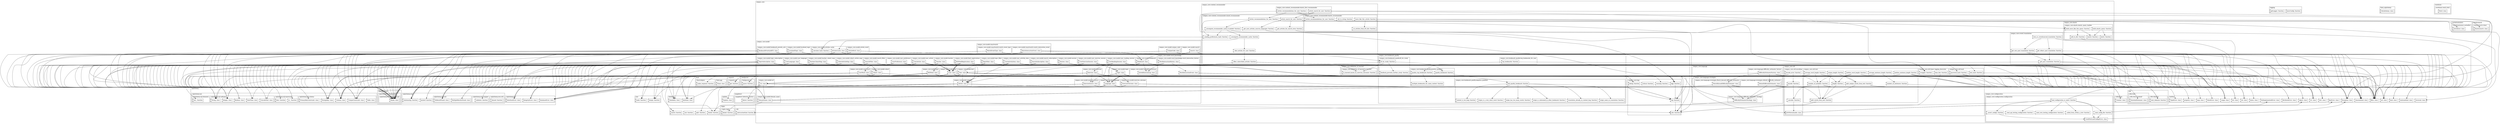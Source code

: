 digraph G {
subgraph "cluster_-1240851906876614481" { subgraph "cluster_537942245476849488" { subgraph "cluster_977420048373254297" { 1701671417889204227 [label="time_this: function", shape="component"]
 label="zeeguu_core.util.timer_logging_decorator"
 labeljust="l" }
 label="zeeguu_core.util"
 labeljust="l" }
 label="zeeguu_core"
 labeljust="l" }

subgraph "cluster_-1240851906876614481" { subgraph "cluster_-211592522148862164" { subgraph "cluster_836411469104226422" { -894040366398903279 [label="_assert_configs: function", shape="component"]
 label="zeeguu_core.configuration.configuration"
 labeljust="l" }
 label="zeeguu_core.configuration"
 labeljust="l" }
 label="zeeguu_core"
 labeljust="l" }

subgraph "cluster_-1240851906876614481" { subgraph "cluster_682756915019983592" { subgraph "cluster_1231890269103608779" { -2146681093902705647 [label="UserWord: class", shape="component"]
 label="zeeguu_core.model.user_word"
 labeljust="l" }
 label="zeeguu_core.model"
 labeljust="l" }
 label="zeeguu_core"
 labeljust="l" }

subgraph "cluster_1197683162262938366" { 1457864876087210007 [label="match: function", shape="component"]
 label="re"
 labeljust="l" }

subgraph "cluster_-1240851906876614481" { subgraph "cluster_312909064423460072" { subgraph "cluster_1940166453811732557" { -425876066097360869 [label="exists: function", shape="component"]
 label="zeeguu_core.elastic.elastic_query_builder"
 labeljust="l" }
 label="zeeguu_core.elastic"
 labeljust="l" }
 label="zeeguu_core"
 labeljust="l" }

subgraph "cluster_-1240851906876614481" { subgraph "cluster_1734846387126668638" { subgraph "cluster_-8532852935169980" { -1698790615559832543 [label="article_recommendations_for_user: function", shape="component"]
 label="zeeguu_core.content_recommender.mixed_recommender"
 labeljust="l" }
 label="zeeguu_core.content_recommender"
 labeljust="l" }
 label="zeeguu_core"
 labeljust="l" }

subgraph "cluster_1197683162262938366" { -2095089085386986451 [label="findall: function", shape="component"]
 label="re"
 labeljust="l" }

subgraph "cluster_-1240851906876614481" { subgraph "cluster_682756915019983592" { subgraph "cluster_1574818109612992442" { -1828363308378691537 [label="TopicFilter: class", shape="component"]
 label="zeeguu_core.model.topic_filter"
 labeljust="l" }
 label="zeeguu_core.model"
 labeljust="l" }
 label="zeeguu_core"
 labeljust="l" }

subgraph "cluster_-1240851906876614481" { subgraph "cluster_682756915019983592" { subgraph "cluster_2110217354120131863" { subgraph "cluster_2141955903222764231" { 399616793870192688 [label="WordInteractionHistory: class", shape="component"]
 label="zeeguu_core.model.word_knowledge.word_interaction_history"
 labeljust="l" }
 label="zeeguu_core.model.word_knowledge"
 labeljust="l" }
 label="zeeguu_core.model"
 labeljust="l" }
 label="zeeguu_core"
 labeljust="l" }

subgraph "cluster_-1240851906876614481" { subgraph "cluster_617164831511925693" { subgraph "cluster_-595660595585458889" { -1818608045357778888 [label="quality_bookmark: function", shape="component"]
 label="zeeguu_core.bookmark_quality.positive_qualities"
 labeljust="l" }
 label="zeeguu_core.bookmark_quality"
 labeljust="l" }
 label="zeeguu_core"
 labeljust="l" }

subgraph "cluster_-1240851906876614481" { subgraph "cluster_682756915019983592" { subgraph "cluster_1459347218746130293" { -489195511507742660 [label="Exercise: class", shape="component"]
 label="zeeguu_core.model.exercise"
 labeljust="l" }
 label="zeeguu_core.model"
 labeljust="l" }
 label="zeeguu_core"
 labeljust="l" }

subgraph "cluster_-1240851906876614481" { subgraph "cluster_682756915019983592" { subgraph "cluster_2010045227184262781" { 2034444411335699517 [label="TopicSubscription: class", shape="component"]
 label="zeeguu_core.model.topic_subscription"
 labeljust="l" }
 label="zeeguu_core.model"
 labeljust="l" }
 label="zeeguu_core"
 labeljust="l" }

subgraph "cluster_-1240851906876614481" { subgraph "cluster_81439536298246149" { 273193415653321808 [label="log: function", shape="component"]
 label="zeeguu_core.logs"
 labeljust="l" }
 label="zeeguu_core"
 labeljust="l" }

subgraph "cluster_1753983210828134711" { -1519312644109089709 [label="reversed: class", shape="component"]
 label="builtins"
 labeljust="l" }

subgraph "cluster_-1240851906876614481" { subgraph "cluster_682756915019983592" { subgraph "cluster_1271851923960098249" { -260633193057723308 [label="UserReadingSession: class", shape="component"]
 label="zeeguu_core.model.user_reading_session"
 labeljust="l" }
 label="zeeguu_core.model"
 labeljust="l" }
 label="zeeguu_core"
 labeljust="l" }

subgraph "cluster_-1240851906876614481" { subgraph "cluster_537942245476849488" { subgraph "cluster_-538207713979620096" { -437605838100655019 [label="encode: function", shape="component"]
 label="zeeguu_core.util.encoding"
 labeljust="l" }
 label="zeeguu_core.util"
 labeljust="l" }
 label="zeeguu_core"
 labeljust="l" }

subgraph "cluster_-1240851906876614481" { subgraph "cluster_658983332623975548" { -2299665936476067747 [label="_get_past_translation: function", shape="component"]
 label="zeeguu_core.crowd_translations"
 labeljust="l" }
 label="zeeguu_core"
 labeljust="l" }

subgraph "cluster_-1240851906876614481" { subgraph "cluster_617164831511925693" { subgraph "cluster_-1724891485332600007" { -451981534481035170 [label="feedback_prevents_further_study: function", shape="component"]
 label="zeeguu_core.bookmark_quality.fit_for_study"
 labeljust="l" }
 label="zeeguu_core.bookmark_quality"
 labeljust="l" }
 label="zeeguu_core"
 labeljust="l" }

subgraph "cluster_-1240851906876614481" { subgraph "cluster_682756915019983592" { subgraph "cluster_-1350678840019191115" { -1235462223147613089 [label="UserLanguage: class", shape="component"]
 label="zeeguu_core.model.user_language"
 labeljust="l" }
 label="zeeguu_core.model"
 labeljust="l" }
 label="zeeguu_core"
 labeljust="l" }

subgraph "cluster_-629064292836865675" { subgraph "cluster_-622998557481487945" { 2252380601587707997 [label="InterfaceError: class", shape="component"]
 label="sqlalchemy.exc"
 labeljust="l" }
 label="sqlalchemy"
 labeljust="l" }

subgraph "cluster_-629064292836865675" { subgraph "cluster_-1032875006106451303" { subgraph "cluster_1821285572380528603" { -1956833572082739098 [label="not_: function", shape="component"]
 label="sqlalchemy.sql.elements"
 labeljust="l" }
 label="sqlalchemy.sql"
 labeljust="l" }
 label="sqlalchemy"
 labeljust="l" }

subgraph "cluster_-1240851906876614481" { subgraph "cluster_617164831511925693" { subgraph "cluster_406937089887976214" { -1913647039867810712 [label="context_is_too_long: function", shape="component"]
 label="zeeguu_core.bookmark_quality.negative_qualities"
 labeljust="l" }
 label="zeeguu_core.bookmark_quality"
 labeljust="l" }
 label="zeeguu_core"
 labeljust="l" }

subgraph "cluster_-1533982508702473243" { -1559507257879451541 [label="basicConfig: function", shape="component"]
 label="logging"
 labeljust="l" }

subgraph "cluster_-1240851906876614481" { subgraph "cluster_617164831511925693" { subgraph "cluster_-1724891485332600007" { -51989444450108301 [label="fit_for_study: function", shape="component"]
 label="zeeguu_core.bookmark_quality.fit_for_study"
 labeljust="l" }
 label="zeeguu_core.bookmark_quality"
 labeljust="l" }
 label="zeeguu_core"
 labeljust="l" }

subgraph "cluster_-1240851906876614481" { subgraph "cluster_1427137345098514064" { subgraph "cluster_-711343289135375666" { subgraph "cluster_-218400660873113185" { 45239589122044043 [label="DefaultDifficultyEstimator: class", shape="component"]
 label="zeeguu_core.language.strategies.default_difficulty_estimator"
 labeljust="l" }
 label="zeeguu_core.language.strategies"
 labeljust="l" }
 label="zeeguu_core.language"
 labeljust="l" }
 label="zeeguu_core"
 labeljust="l" }

subgraph "cluster_1753983210828134711" { -130260930344992628 [label="property: class", shape="component"]
 label="builtins"
 labeljust="l" }

subgraph "cluster_-1240851906876614481" { subgraph "cluster_312909064423460072" { subgraph "cluster_1940166453811732557" { -1959561510088328047 [label="add_to_dict: function", shape="component"]
 label="zeeguu_core.elastic.elastic_query_builder"
 labeljust="l" }
 label="zeeguu_core.elastic"
 labeljust="l" }
 label="zeeguu_core"
 labeljust="l" }

subgraph "cluster_1753983210828134711" { 1322783442699495570 [label="dict: class", shape="component"]
 label="builtins"
 labeljust="l" }

subgraph "cluster_-1240851906876614481" { subgraph "cluster_682756915019983592" { subgraph "cluster_-829020278868775364" { 2123942780979284118 [label="ExerciseOutcome: class", shape="component"]
 label="zeeguu_core.model.exercise_outcome"
 labeljust="l" }
 label="zeeguu_core.model"
 labeljust="l" }
 label="zeeguu_core"
 labeljust="l" }

subgraph "cluster_-629064292836865675" { subgraph "cluster_-1032875006106451303" { subgraph "cluster_1604492261178549054" { -2214146801009147752 [label="or_: function", shape="component"]
 label="sqlalchemy.sql.expression"
 labeljust="l" }
 label="sqlalchemy.sql"
 labeljust="l" }
 label="sqlalchemy"
 labeljust="l" }

subgraph "cluster_-1240851906876614481" { subgraph "cluster_682756915019983592" { subgraph "cluster_-2264757640913117942" { 1765023377446732969 [label="BookmarkPriorityARTS: class", shape="component"]
 label="zeeguu_core.model.bookmark_priority_arts"
 labeljust="l" }
 label="zeeguu_core.model"
 labeljust="l" }
 label="zeeguu_core"
 labeljust="l" }

subgraph "cluster_-629064292836865675" { subgraph "cluster_-622998557481487945" { 271321308654211248 [label="IntegrityError: class", shape="component"]
 label="sqlalchemy.exc"
 labeljust="l" }
 label="sqlalchemy"
 labeljust="l" }

subgraph "cluster_-1240851906876614481" { subgraph "cluster_682756915019983592" { subgraph "cluster_-716735007810407340" { -918813420689558347 [label="SortedExerciseLog: class", shape="component"]
 label="zeeguu_core.model.SortedExerciseLog"
 labeljust="l" }
 label="zeeguu_core.model"
 labeljust="l" }
 label="zeeguu_core"
 labeljust="l" }

subgraph "cluster_-1240851906876614481" { subgraph "cluster_1734846387126668638" { subgraph "cluster_-110877402135728876" { -1706528833192887106 [label="article_search_for_user: function", shape="component"]
 label="zeeguu_core.content_recommender.elastic_first_recommender"
 labeljust="l" }
 label="zeeguu_core.content_recommender"
 labeljust="l" }
 label="zeeguu_core"
 labeljust="l" }

subgraph "cluster_1753983210828134711" { 512765813698377920 [label="NotImplementedError: class", shape="component"]
 label="builtins"
 labeljust="l" }

subgraph "cluster_-1240851906876614481" { subgraph "cluster_537942245476849488" { subgraph "cluster_1840951744580622457" { -647418641680043825 [label="split_unique_words_from_text: function", shape="component"]
 label="zeeguu_core.util.text"
 labeljust="l" }
 label="zeeguu_core.util"
 labeljust="l" }
 label="zeeguu_core"
 labeljust="l" }

subgraph "cluster_1753983210828134711" { 2282885285660348641 [label="object: class", shape="component"]
 label="builtins"
 labeljust="l" }

subgraph "cluster_-629064292836865675" { subgraph "cluster_-1032875006106451303" { subgraph "cluster_-2044194253382894767" { 888146268402952417 [label="Table: class", shape="component"]
 label="sqlalchemy.sql.schema"
 labeljust="l" }
 label="sqlalchemy.sql"
 labeljust="l" }
 label="sqlalchemy"
 labeljust="l" }

subgraph "cluster_-1240851906876614481" { subgraph "cluster_537942245476849488" { subgraph "cluster_-538207713979620096" { -305047407736564508 [label="encode_error: function", shape="component"]
 label="zeeguu_core.util.encoding"
 labeljust="l" }
 label="zeeguu_core.util"
 labeljust="l" }
 label="zeeguu_core"
 labeljust="l" }

subgraph "cluster_305909291344717764" { -955507210792068891 [label="Counter: class", shape="component"]
 label="collections"
 labeljust="l" }

subgraph "cluster_1753983210828134711" { -635044432046673687 [label="Exception: class", shape="component"]
 label="builtins"
 labeljust="l" }

subgraph "cluster_-1240851906876614481" { subgraph "cluster_1734846387126668638" { subgraph "cluster_-110877402135728876" { -1801135164760391439 [label="article_recommendations_for_user: function", shape="component"]
 label="zeeguu_core.content_recommender.elastic_first_recommender"
 labeljust="l" }
 label="zeeguu_core.content_recommender"
 labeljust="l" }
 label="zeeguu_core"
 labeljust="l" }

subgraph "cluster_-1240851906876614481" { subgraph "cluster_1734846387126668638" { subgraph "cluster_-8532852935169980" { 850429415586288886 [label="_recompute_recommender_cache: function", shape="component"]
 label="zeeguu_core.content_recommender.mixed_recommender"
 labeljust="l" }
 label="zeeguu_core.content_recommender"
 labeljust="l" }
 label="zeeguu_core"
 labeljust="l" }

subgraph "cluster_-1240851906876614481" { subgraph "cluster_617164831511925693" { subgraph "cluster_345418643215025493" { -467576328023830281 [label="top_bookmarks: function", shape="component"]
 label="zeeguu_core.bookmark_quality.top_bookmarks_for_user"
 labeljust="l" }
 label="zeeguu_core.bookmark_quality"
 labeljust="l" }
 label="zeeguu_core"
 labeljust="l" }

subgraph "cluster_-1240851906876614481" { subgraph "cluster_1427137345098514064" { subgraph "cluster_-711343289135375666" { subgraph "cluster_1031392776747781410" { -534396207801121537 [label="FleschKincaidDifficultyEstimator: class", shape="component"]
 label="zeeguu_core.language.strategies.flesch_kincaid_difficulty_estimator"
 labeljust="l" }
 label="zeeguu_core.language.strategies"
 labeljust="l" }
 label="zeeguu_core.language"
 labeljust="l" }
 label="zeeguu_core"
 labeljust="l" }

subgraph "cluster_1753983210828134711" { 714942065363281152 [label="int: class", shape="component"]
 label="builtins"
 labeljust="l" }

subgraph "cluster_-629064292836865675" { subgraph "cluster_-1032875006106451303" { subgraph "cluster_-2044194253382894767" { -1360991242792169209 [label="ForeignKey: class", shape="component"]
 label="sqlalchemy.sql.schema"
 labeljust="l" }
 label="sqlalchemy.sql"
 labeljust="l" }
 label="sqlalchemy"
 labeljust="l" }

subgraph "cluster_-629064292836865675" { subgraph "cluster_-695359647608242214" { -770433925353812727 [label="relationship: function", shape="component"]
 label="sqlalchemy.orm"
 labeljust="l" }
 label="sqlalchemy"
 labeljust="l" }

subgraph "cluster_-629064292836865675" { subgraph "cluster_-695359647608242214" { -770433925353812727 [label="relationship: function", shape="component"]
 label="sqlalchemy.orm"
 labeljust="l" }
 label="sqlalchemy"
 labeljust="l" }

subgraph "cluster_-1240851906876614481" { subgraph "cluster_682756915019983592" { subgraph "cluster_790686689274656478" { 1984351433695494412 [label="TeacherCohortMap: class", shape="component"]
 label="zeeguu_core.model.teacher_cohort_map"
 labeljust="l" }
 label="zeeguu_core.model"
 labeljust="l" }
 label="zeeguu_core"
 labeljust="l" }

subgraph "cluster_-1240851906876614481" { subgraph "cluster_1427137345098514064" { subgraph "cluster_782296933752135064" { 2113685557668717839 [label="DifficultyEstimatorStrategy: class", shape="component"]
 label="zeeguu_core.language.difficulty_estimator_strategy"
 labeljust="l" }
 label="zeeguu_core.language"
 labeljust="l" }
 label="zeeguu_core"
 labeljust="l" }

subgraph "cluster_-1240851906876614481" { subgraph "cluster_658983332623975548" { -264372884264063722 [label="get_others_past_translation: function", shape="component"]
 label="zeeguu_core.crowd_translations"
 labeljust="l" }
 label="zeeguu_core"
 labeljust="l" }

subgraph "cluster_-629064292836865675" { subgraph "cluster_-695359647608242214" { -1870524471699691242 [label="backref: function", shape="component"]
 label="sqlalchemy.orm"
 labeljust="l" }
 label="sqlalchemy"
 labeljust="l" }

subgraph "cluster_1290375802482794016" { -246086281135437533 [label="timedelta: class", shape="component"]
 label="datetime"
 labeljust="l" }

subgraph "cluster_-1240851906876614481" { subgraph "cluster_537942245476849488" { subgraph "cluster_1840951744580622457" { 1756007400721284393 [label="number_of_sentences: function", shape="component"]
 label="zeeguu_core.util.text"
 labeljust="l" }
 label="zeeguu_core.util"
 labeljust="l" }
 label="zeeguu_core"
 labeljust="l" }

subgraph "cluster_1753983210828134711" { 1472693711295887658 [label="AttributeError: class", shape="component"]
 label="builtins"
 labeljust="l" }

subgraph "cluster_-1240851906876614481" { subgraph "cluster_-211592522148862164" { subgraph "cluster_836411469104226422" { -2291180980808496850 [label="load_configuration_or_abort: function", shape="component"]
 label="zeeguu_core.configuration.configuration"
 labeljust="l" }
 label="zeeguu_core.configuration"
 labeljust="l" }
 label="zeeguu_core"
 labeljust="l" }

subgraph "cluster_1290375802482794016" { 1232118468067213618 [label="datetime: class", shape="component"]
 label="datetime"
 labeljust="l" }

subgraph "cluster_-1240851906876614481" { subgraph "cluster_617164831511925693" { subgraph "cluster_406937089887976214" { -1546418663227898567 [label="origin_is_a_very_short_word: function", shape="component"]
 label="zeeguu_core.bookmark_quality.negative_qualities"
 labeljust="l" }
 label="zeeguu_core.bookmark_quality"
 labeljust="l" }
 label="zeeguu_core"
 labeljust="l" }

subgraph "cluster_-629064292836865675" { subgraph "cluster_-1032875006106451303" { subgraph "cluster_-2044194253382894767" { 560472632230349113 [label="UniqueConstraint: class", shape="component"]
 label="sqlalchemy.sql.schema"
 labeljust="l" }
 label="sqlalchemy.sql"
 labeljust="l" }
 label="sqlalchemy"
 labeljust="l" }

subgraph "cluster_-1240851906876614481" { subgraph "cluster_1734846387126668638" { subgraph "cluster_-8532852935169980" { -2279884331532864194 [label="_find_articles_for_user: function", shape="component"]
 label="zeeguu_core.content_recommender.mixed_recommender"
 labeljust="l" }
 label="zeeguu_core.content_recommender"
 labeljust="l" }
 label="zeeguu_core"
 labeljust="l" }

subgraph "cluster_-1240851906876614481" { subgraph "cluster_537942245476849488" { subgraph "cluster_1840951744580622457" { -857095876265042619 [label="number_of_syllables: function", shape="component"]
 label="zeeguu_core.util.text"
 labeljust="l" }
 label="zeeguu_core.util"
 labeljust="l" }
 label="zeeguu_core"
 labeljust="l" }

subgraph "cluster_-1240851906876614481" { subgraph "cluster_81439536298246149" { -2032772660912776890 [label="logp: function", shape="component"]
 label="zeeguu_core.logs"
 labeljust="l" }
 label="zeeguu_core"
 labeljust="l" }

subgraph "cluster_1654577389034536619" { -237901073599353528 [label="loads: function", shape="component"]
 label="json"
 labeljust="l" }

subgraph "cluster_-1240851906876614481" { subgraph "cluster_81439536298246149" { -723765030524180146 [label="debug: function", shape="component"]
 label="zeeguu_core.logs"
 labeljust="l" }
 label="zeeguu_core"
 labeljust="l" }

subgraph "cluster_1753983210828134711" { -2133197562492579506 [label="map: class", shape="component"]
 label="builtins"
 labeljust="l" }

subgraph "cluster_1557268761514993813" { -315053872562763437 [label="abstractmethod: function", shape="component"]
 label="abc"
 labeljust="l" }

subgraph "cluster_-1240851906876614481" { subgraph "cluster_682756915019983592" { subgraph "cluster_-1004672860857807698" { 285773806890651988 [label="CohortArticleMap: class", shape="component"]
 label="zeeguu_core.model.cohort_article_map"
 labeljust="l" }
 label="zeeguu_core.model"
 labeljust="l" }
 label="zeeguu_core"
 labeljust="l" }

subgraph "cluster_1753983210828134711" { 132039221550518614 [label="classmethod: class", shape="component"]
 label="builtins"
 labeljust="l" }

subgraph "cluster_-1240851906876614481" { subgraph "cluster_617164831511925693" { subgraph "cluster_406937089887976214" { -1695125427504669345 [label="origin_has_too_many_words: function", shape="component"]
 label="zeeguu_core.bookmark_quality.negative_qualities"
 labeljust="l" }
 label="zeeguu_core.bookmark_quality"
 labeljust="l" }
 label="zeeguu_core"
 labeljust="l" }

subgraph "cluster_-1240851906876614481" { subgraph "cluster_312909064423460072" { subgraph "cluster_1940166453811732557" { 2200348167636004198 [label="match: function", shape="component"]
 label="zeeguu_core.elastic.elastic_query_builder"
 labeljust="l" }
 label="zeeguu_core.elastic"
 labeljust="l" }
 label="zeeguu_core"
 labeljust="l" }

subgraph "cluster_-1533982508702473243" { -1247955968468763281 [label="getLogger: function", shape="component"]
 label="logging"
 labeljust="l" }

subgraph "cluster_-1240851906876614481" { subgraph "cluster_81439536298246149" { -1196943813661822607 [label="critical: function", shape="component"]
 label="zeeguu_core.logs"
 labeljust="l" }
 label="zeeguu_core"
 labeljust="l" }

subgraph "cluster_-1240851906876614481" { subgraph "cluster_682756915019983592" { subgraph "cluster_1936458962903876941" { 1911833547267631474 [label="Cohort: class", shape="component"]
 label="zeeguu_core.model.cohort"
 labeljust="l" }
 label="zeeguu_core.model"
 labeljust="l" }
 label="zeeguu_core"
 labeljust="l" }

subgraph "cluster_-1240851906876614481" { subgraph "cluster_537942245476849488" { subgraph "cluster_-538207713979620096" { -1365843051161895567 [label="JSONSerializable: class", shape="component"]
 label="zeeguu_core.util.encoding"
 labeljust="l" }
 label="zeeguu_core.util"
 labeljust="l" }
 label="zeeguu_core"
 labeljust="l" }

subgraph "cluster_-1240851906876614481" { subgraph "cluster_537942245476849488" { subgraph "cluster_977420048373254297" { -590506171559955087 [label="wrapper: function", shape="component"]
 label="zeeguu_core.util.timer_logging_decorator"
 labeljust="l" }
 label="zeeguu_core.util"
 labeljust="l" }
 label="zeeguu_core"
 labeljust="l" }

subgraph "cluster_-1240851906876614481" { subgraph "cluster_682756915019983592" { subgraph "cluster_1494129200997801122" { 2218660940458430840 [label="SearchFilter: class", shape="component"]
 label="zeeguu_core.model.search_filter"
 labeljust="l" }
 label="zeeguu_core.model"
 labeljust="l" }
 label="zeeguu_core"
 labeljust="l" }

subgraph "cluster_-629064292836865675" { subgraph "cluster_-1032875006106451303" { subgraph "cluster_32647693606633127" { 237192500193758603 [label="Integer: class", shape="component"]
 label="sqlalchemy.sql.sqltypes"
 labeljust="l" }
 label="sqlalchemy.sql"
 labeljust="l" }
 label="sqlalchemy"
 labeljust="l" }

subgraph "cluster_-1240851906876614481" { subgraph "cluster_-211592522148862164" { subgraph "cluster_836411469104226422" { 1055448712746400150 [label="CouldNotLoadConfigsError: class", shape="component"]
 label="zeeguu_core.configuration.configuration"
 labeljust="l" }
 label="zeeguu_core.configuration"
 labeljust="l" }
 label="zeeguu_core"
 labeljust="l" }

subgraph "cluster_1753983210828134711" { 1308931993420833177 [label="range: class", shape="component"]
 label="builtins"
 labeljust="l" }

subgraph "cluster_-1240851906876614481" { subgraph "cluster_617164831511925693" { subgraph "cluster_406937089887976214" { -1950562558651098724 [label="origin_is_subsumed_in_other_bookmark: function", shape="component"]
 label="zeeguu_core.bookmark_quality.negative_qualities"
 labeljust="l" }
 label="zeeguu_core.bookmark_quality"
 labeljust="l" }
 label="zeeguu_core"
 labeljust="l" }

subgraph "cluster_-1240851906876614481" { subgraph "cluster_537942245476849488" { subgraph "cluster_1840951744580622457" { -1689620990118251105 [label="average_sentence_length: function", shape="component"]
 label="zeeguu_core.util.text"
 labeljust="l" }
 label="zeeguu_core.util"
 labeljust="l" }
 label="zeeguu_core"
 labeljust="l" }

subgraph "cluster_-1240851906876614481" { subgraph "cluster_537942245476849488" { subgraph "cluster_1840951744580622457" { 1146371638175530409 [label="median_sentence_length: function", shape="component"]
 label="zeeguu_core.util.text"
 labeljust="l" }
 label="zeeguu_core.util"
 labeljust="l" }
 label="zeeguu_core"
 labeljust="l" }

subgraph "cluster_-629064292836865675" { subgraph "cluster_-1032875006106451303" { subgraph "cluster_-2044194253382894767" { -1973028797826483795 [label="PrimaryKeyConstraint: class", shape="component"]
 label="sqlalchemy.sql.schema"
 labeljust="l" }
 label="sqlalchemy.sql"
 labeljust="l" }
 label="sqlalchemy"
 labeljust="l" }

subgraph "cluster_-448277174709725053" { subgraph "cluster_1340880201644398629" { -904796262378012241 [label="get: function", shape="component"]
 label="requests.api"
 labeljust="l" }
 label="requests"
 labeljust="l" }

subgraph "cluster_-1240851906876614481" { subgraph "cluster_1427137345098514064" { subgraph "cluster_899275952797435187" { -584061050406561335 [label="DifficultyEstimatorFactory: class", shape="component"]
 label="zeeguu_core.language.difficulty_estimator_factory"
 labeljust="l" }
 label="zeeguu_core.language"
 labeljust="l" }
 label="zeeguu_core"
 labeljust="l" }

subgraph "cluster_-1240851906876614481" { subgraph "cluster_682756915019983592" { subgraph "cluster_2110217354120131863" { subgraph "cluster_2141955903222764231" { 1437909717024562636 [label="WordInteractionEvent: class", shape="component"]
 label="zeeguu_core.model.word_knowledge.word_interaction_history"
 labeljust="l" }
 label="zeeguu_core.model.word_knowledge"
 labeljust="l" }
 label="zeeguu_core.model"
 labeljust="l" }
 label="zeeguu_core"
 labeljust="l" }

subgraph "cluster_1753983210828134711" { 2045835143141374416 [label="list: class", shape="component"]
 label="builtins"
 labeljust="l" }

subgraph "cluster_-629064292836865675" { subgraph "cluster_-1032875006106451303" { subgraph "cluster_-2044194253382894767" { 421947180094602705 [label="Column: class", shape="component"]
 label="sqlalchemy.sql.schema"
 labeljust="l" }
 label="sqlalchemy.sql"
 labeljust="l" }
 label="sqlalchemy"
 labeljust="l" }

subgraph "cluster_-1240851906876614481" { subgraph "cluster_682756915019983592" { subgraph "cluster_27469552224632800" { subgraph "cluster_-54333767541499189" { 1455671240983663058 [label="WatchEventType: class", shape="component"]
 label="zeeguu_core.model.smartwatch.watch_event_type"
 labeljust="l" }
 label="zeeguu_core.model.smartwatch"
 labeljust="l" }
 label="zeeguu_core.model"
 labeljust="l" }
 label="zeeguu_core"
 labeljust="l" }

subgraph "cluster_-1240851906876614481" { subgraph "cluster_1734846387126668638" { subgraph "cluster_-8532852935169980" { -152844484349210157 [label="_reading_preferences_hash: function", shape="component"]
 label="zeeguu_core.content_recommender.mixed_recommender"
 labeljust="l" }
 label="zeeguu_core.content_recommender"
 labeljust="l" }
 label="zeeguu_core"
 labeljust="l" }

subgraph "cluster_-1240851906876614481" { subgraph "cluster_682756915019983592" { subgraph "cluster_-658120722319550140" { 1436022146629532128 [label="LocalizedTopic: class", shape="component"]
 label="zeeguu_core.model.localized_topic"
 labeljust="l" }
 label="zeeguu_core.model"
 labeljust="l" }
 label="zeeguu_core"
 labeljust="l" }

subgraph "cluster_-1240851906876614481" { subgraph "cluster_312909064423460072" { subgraph "cluster_1940166453811732557" { 1072579366019331556 [label="build_elastic_query: function", shape="component"]
 label="zeeguu_core.elastic.elastic_query_builder"
 labeljust="l" }
 label="zeeguu_core.elastic"
 labeljust="l" }
 label="zeeguu_core"
 labeljust="l" }

subgraph "cluster_-629064292836865675" { subgraph "cluster_-1032875006106451303" { subgraph "cluster_32647693606633127" { 2219889260664498669 [label="Boolean: class", shape="component"]
 label="sqlalchemy.sql.sqltypes"
 labeljust="l" }
 label="sqlalchemy.sql"
 labeljust="l" }
 label="sqlalchemy"
 labeljust="l" }

subgraph "cluster_947039790452076825" { subgraph "cluster_-1351665314997381628" { -1573024274843648523 [label="sent_tokenize: function", shape="component"]
 label="nltk.tokenize"
 labeljust="l" }
 label="nltk"
 labeljust="l" }

subgraph "cluster_-1240851906876614481" { subgraph "cluster_617164831511925693" { subgraph "cluster_406937089887976214" { -2236039348540641779 [label="bad_quality_bookmark: function", shape="component"]
 label="zeeguu_core.bookmark_quality.negative_qualities"
 labeljust="l" }
 label="zeeguu_core.bookmark_quality"
 labeljust="l" }
 label="zeeguu_core"
 labeljust="l" }

subgraph "cluster_-1240851906876614481" { subgraph "cluster_617164831511925693" { subgraph "cluster_406937089887976214" { -397942280453555697 [label="translation_already_in_context_bug: function", shape="component"]
 label="zeeguu_core.bookmark_quality.negative_qualities"
 labeljust="l" }
 label="zeeguu_core.bookmark_quality"
 labeljust="l" }
 label="zeeguu_core"
 labeljust="l" }

subgraph "cluster_-1240851906876614481" { subgraph "cluster_682756915019983592" { subgraph "cluster_1013641415430524753" { 1885058442007596569 [label="Language: class", shape="component"]
 label="zeeguu_core.model.language"
 labeljust="l" }
 label="zeeguu_core.model"
 labeljust="l" }
 label="zeeguu_core"
 labeljust="l" }

subgraph "cluster_-1240851906876614481" { subgraph "cluster_682756915019983592" { subgraph "cluster_1959470443514456804" { -8939571482979791 [label="UserActivityData: class", shape="component"]
 label="zeeguu_core.model.user_activitiy_data"
 labeljust="l" }
 label="zeeguu_core.model"
 labeljust="l" }
 label="zeeguu_core"
 labeljust="l" }

subgraph "cluster_-1240851906876614481" { subgraph "cluster_682756915019983592" { subgraph "cluster_-665519934826174092" { 2177997447846047282 [label="UserPreference: class", shape="component"]
 label="zeeguu_core.model.user_preference"
 labeljust="l" }
 label="zeeguu_core.model"
 labeljust="l" }
 label="zeeguu_core"
 labeljust="l" }

subgraph "cluster_1753983210828134711" { 1250817618975450676 [label="KeyError: class", shape="component"]
 label="builtins"
 labeljust="l" }

subgraph "cluster_1753983210828134711" { 2077777744361905721 [label="set: class", shape="component"]
 label="builtins"
 labeljust="l" }

subgraph "cluster_-1240851906876614481" { subgraph "cluster_1734846387126668638" { subgraph "cluster_1853971306168080215" { 1433003035937993274 [label="_to_articles_from_ES_hits: function", shape="component"]
 label="zeeguu_core.content_recommender.elastic_recommender"
 labeljust="l" }
 label="zeeguu_core.content_recommender"
 labeljust="l" }
 label="zeeguu_core"
 labeljust="l" }

subgraph "cluster_-1240851906876614481" { subgraph "cluster_617164831511925693" { subgraph "cluster_-595660595585458889" { -659795404072697276 [label="multiple_bookmarks_for_same_context: function", shape="component"]
 label="zeeguu_core.bookmark_quality.positive_qualities"
 labeljust="l" }
 label="zeeguu_core.bookmark_quality"
 labeljust="l" }
 label="zeeguu_core"
 labeljust="l" }

subgraph "cluster_-1284084239255153545" { subgraph "cluster_-327270372244340407" { 824423514357530180 [label="Elasticsearch: class", shape="component"]
 label="elasticsearch.client"
 labeljust="l" }
 label="elasticsearch"
 labeljust="l" }

subgraph "cluster_-629064292836865675" { subgraph "cluster_-1032875006106451303" { subgraph "cluster_32647693606633127" { -1402560769002255801 [label="UnicodeText: class", shape="component"]
 label="sqlalchemy.sql.sqltypes"
 labeljust="l" }
 label="sqlalchemy.sql"
 labeljust="l" }
 label="sqlalchemy"
 labeljust="l" }

subgraph "cluster_-1240851906876614481" { subgraph "cluster_682756915019983592" { subgraph "cluster_2112585612630956789" { 201807330331309641 [label="UserArticle: class", shape="component"]
 label="zeeguu_core.model.user_article"
 labeljust="l" }
 label="zeeguu_core.model"
 labeljust="l" }
 label="zeeguu_core"
 labeljust="l" }

subgraph "cluster_-1240851906876614481" { subgraph "cluster_537942245476849488" { subgraph "cluster_1840951744580622457" { -360364847541291438 [label="average_word_length: function", shape="component"]
 label="zeeguu_core.util.text"
 labeljust="l" }
 label="zeeguu_core.util"
 labeljust="l" }
 label="zeeguu_core"
 labeljust="l" }

subgraph "cluster_-1240851906876614481" { subgraph "cluster_537942245476849488" { subgraph "cluster_1891074350401681810" { 1767278925034349152 [label="text_hash: function", shape="component"]
 label="zeeguu_core.util.hash"
 labeljust="l" }
 label="zeeguu_core.util"
 labeljust="l" }
 label="zeeguu_core"
 labeljust="l" }

subgraph "cluster_-629064292836865675" { subgraph "cluster_-695359647608242214" { subgraph "cluster_784237424411237170" { -442618927423525279 [label="aliased: function", shape="component"]
 label="sqlalchemy.orm.util"
 labeljust="l" }
 label="sqlalchemy.orm"
 labeljust="l" }
 label="sqlalchemy"
 labeljust="l" }

subgraph "cluster_-1663108616840533829" { subgraph "cluster_-973443141540699700" { 42133143332102759 [label="Flask: class", shape="component"]
 label="flask.app"
 labeljust="l" }
 label="flask"
 labeljust="l" }

subgraph "cluster_-1240851906876614481" { subgraph "cluster_682756915019983592" { subgraph "cluster_295760367958058521" { 336952108649870964 [label="Url: class", shape="component"]
 label="zeeguu_core.model.url"
 labeljust="l" }
 label="zeeguu_core.model"
 labeljust="l" }
 label="zeeguu_core"
 labeljust="l" }

subgraph "cluster_-1240851906876614481" { subgraph "cluster_617164831511925693" { subgraph "cluster_406937089887976214" { -700771290189919620 [label="origin_same_as_translation: function", shape="component"]
 label="zeeguu_core.bookmark_quality.negative_qualities"
 labeljust="l" }
 label="zeeguu_core.bookmark_quality"
 labeljust="l" }
 label="zeeguu_core"
 labeljust="l" }

subgraph "cluster_-1240851906876614481" { subgraph "cluster_682756915019983592" { subgraph "cluster_1311425938011203707" { -1261139146006021507 [label="RSSFeed: class", shape="component"]
 label="zeeguu_core.model.feed"
 labeljust="l" }
 label="zeeguu_core.model"
 labeljust="l" }
 label="zeeguu_core"
 labeljust="l" }

subgraph "cluster_-1240851906876614481" { subgraph "cluster_-211592522148862164" { subgraph "cluster_836411469104226422" { 1083800093302664832 [label="_load_config_file: function", shape="component"]
 label="zeeguu_core.configuration.configuration"
 labeljust="l" }
 label="zeeguu_core.configuration"
 labeljust="l" }
 label="zeeguu_core"
 labeljust="l" }

subgraph "cluster_-89720713625883839" { subgraph "cluster_1758998907890657344" { -46361358994552187 [label="SortedList: class", shape="component"]
 label="sortedcontainers.sortedlist"
 labeljust="l" }
 label="sortedcontainers"
 labeljust="l" }

subgraph "cluster_-629064292836865675" { subgraph "cluster_-1032875006106451303" { subgraph "cluster_32647693606633127" { 127477531600269968 [label="String: class", shape="component"]
 label="sqlalchemy.sql.sqltypes"
 labeljust="l" }
 label="sqlalchemy.sql"
 labeljust="l" }
 label="sqlalchemy"
 labeljust="l" }

subgraph "cluster_-299758522489830306" { -728961406102531435 [label="Pyphen: class", shape="component"]
 label="pyphen"
 labeljust="l" }

subgraph "cluster_-1240851906876614481" { subgraph "cluster_682756915019983592" { subgraph "cluster_-1836763380039718807" { -2243693590713017684 [label="User: class", shape="component"]
 label="zeeguu_core.model.user"
 labeljust="l" }
 label="zeeguu_core.model"
 labeljust="l" }
 label="zeeguu_core"
 labeljust="l" }

subgraph "cluster_-1240851906876614481" { subgraph "cluster_1734846387126668638" { subgraph "cluster_-8532852935169980" { -1184041119835924818 [label="_get_articles_for_search_term: function", shape="component"]
 label="zeeguu_core.content_recommender.mixed_recommender"
 labeljust="l" }
 label="zeeguu_core.content_recommender"
 labeljust="l" }
 label="zeeguu_core"
 labeljust="l" }

subgraph "cluster_1729240892723584427" { 871628799316387503 [label="SQLAlchemy: class", shape="component"]
 label="flask_sqlalchemy"
 labeljust="l" }

subgraph "cluster_1753983210828134711" { -2097972560766448976 [label="str: class", shape="component"]
 label="builtins"
 labeljust="l" }

subgraph "cluster_-1240851906876614481" { subgraph "cluster_537942245476849488" { subgraph "cluster_1840951744580622457" { 801799016292644533 [label="unique_length: function", shape="component"]
 label="zeeguu_core.util.text"
 labeljust="l" }
 label="zeeguu_core.util"
 labeljust="l" }
 label="zeeguu_core"
 labeljust="l" }

subgraph "cluster_119765629049512986" { subgraph "cluster_575979428341568493" { -473947602764272971 [label="Word: class", shape="component"]
 label="wordstats.word_stats"
 labeljust="l" }
 label="wordstats"
 labeljust="l" }

subgraph "cluster_-1240851906876614481" { subgraph "cluster_682756915019983592" { subgraph "cluster_-1195572396005901983" { -1130526069296827719 [label="Teacher: class", shape="component"]
 label="zeeguu_core.model.teacher"
 labeljust="l" }
 label="zeeguu_core.model"
 labeljust="l" }
 label="zeeguu_core"
 labeljust="l" }

subgraph "cluster_-1240851906876614481" { subgraph "cluster_682756915019983592" { subgraph "cluster_-1321379556294857950" { 1438444780663816896 [label="RSSFeedRegistration: class", shape="component"]
 label="zeeguu_core.model.feed_registrations"
 labeljust="l" }
 label="zeeguu_core.model"
 labeljust="l" }
 label="zeeguu_core"
 labeljust="l" }

subgraph "cluster_-1240851906876614481" { subgraph "cluster_682756915019983592" { subgraph "cluster_1049594194145933731" { -1072904511761200447 [label="ArticlesCache: class", shape="component"]
 label="zeeguu_core.model.articles_cache"
 labeljust="l" }
 label="zeeguu_core.model"
 labeljust="l" }
 label="zeeguu_core"
 labeljust="l" }

subgraph "cluster_1339561198041666515" { subgraph "cluster_-1365974860535405159" { -47061089757942074 [label="findall: function", shape="component"]
 label="regex.regex"
 labeljust="l" }
 label="regex"
 labeljust="l" }

subgraph "cluster_1753983210828134711" { 108392966500989640 [label="TypeError: class", shape="component"]
 label="builtins"
 labeljust="l" }

subgraph "cluster_-1240851906876614481" { subgraph "cluster_658983332623975548" { 999315531762213577 [label="own_or_crowdsourced_translation: function", shape="component"]
 label="zeeguu_core.crowd_translations"
 labeljust="l" }
 label="zeeguu_core"
 labeljust="l" }

subgraph "cluster_-1240851906876614481" { subgraph "cluster_-211592522148862164" { subgraph "cluster_836411469104226422" { -1895791041238534454 [label="_load_api_testing_configuration: function", shape="component"]
 label="zeeguu_core.configuration.configuration"
 labeljust="l" }
 label="zeeguu_core.configuration"
 labeljust="l" }
 label="zeeguu_core"
 labeljust="l" }

subgraph "cluster_-1240851906876614481" { subgraph "cluster_682756915019983592" { subgraph "cluster_1049594194145933731" { -534773073675377973 [label="calculate_hash: function", shape="component"]
 label="zeeguu_core.model.articles_cache"
 labeljust="l" }
 label="zeeguu_core.model"
 labeljust="l" }
 label="zeeguu_core"
 labeljust="l" }

subgraph "cluster_1753983210828134711" { 867353806804607707 [label="bool: class", shape="component"]
 label="builtins"
 labeljust="l" }

subgraph "cluster_-1663108616840533829" { subgraph "cluster_-357928797071175136" { -930980150859447576 [label="make_response: function", shape="component"]
 label="flask.helpers"
 labeljust="l" }
 label="flask"
 labeljust="l" }

subgraph "cluster_-1240851906876614481" { subgraph "cluster_682756915019983592" { subgraph "cluster_-1199328293709791315" { 2240860211157927663 [label="Bookmark: class", shape="component"]
 label="zeeguu_core.model.bookmark"
 labeljust="l" }
 label="zeeguu_core.model"
 labeljust="l" }
 label="zeeguu_core"
 labeljust="l" }

subgraph "cluster_-1240851906876614481" { subgraph "cluster_682756915019983592" { subgraph "cluster_-233963374395363899" { -1299049531586755854 [label="SearchSubscription: class", shape="component"]
 label="zeeguu_core.model.search_subscription"
 labeljust="l" }
 label="zeeguu_core.model"
 labeljust="l" }
 label="zeeguu_core"
 labeljust="l" }

subgraph "cluster_-1240851906876614481" { subgraph "cluster_81439536298246149" { 687878294404514559 [label="info: function", shape="component"]
 label="zeeguu_core.logs"
 labeljust="l" }
 label="zeeguu_core"
 labeljust="l" }

subgraph "cluster_1654577389034536619" { -1478328889370436861 [label="dumps: function", shape="component"]
 label="json"
 labeljust="l" }

subgraph "cluster_-629064292836865675" { subgraph "cluster_-622998557481487945" { -1887831897000938748 [label="DatabaseError: class", shape="component"]
 label="sqlalchemy.exc"
 labeljust="l" }
 label="sqlalchemy"
 labeljust="l" }

subgraph "cluster_-1240851906876614481" { subgraph "cluster_537942245476849488" { subgraph "cluster_1840951744580622457" { 149217265660882713 [label="split_words_from_text: function", shape="component"]
 label="zeeguu_core.util.text"
 labeljust="l" }
 label="zeeguu_core.util"
 labeljust="l" }
 label="zeeguu_core"
 labeljust="l" }

subgraph "cluster_-1240851906876614481" { subgraph "cluster_1734846387126668638" { subgraph "cluster_-8532852935169980" { 1196278031320707869 [label="_get_user_articles_sources_languages: function", shape="component"]
 label="zeeguu_core.content_recommender.mixed_recommender"
 labeljust="l" }
 label="zeeguu_core.content_recommender"
 labeljust="l" }
 label="zeeguu_core"
 labeljust="l" }

subgraph "cluster_-1240851906876614481" { subgraph "cluster_537942245476849488" { subgraph "cluster_1840951744580622457" { -1729452932385050832 [label="median_word_length: function", shape="component"]
 label="zeeguu_core.util.text"
 labeljust="l" }
 label="zeeguu_core.util"
 labeljust="l" }
 label="zeeguu_core"
 labeljust="l" }

subgraph "cluster_-1240851906876614481" { subgraph "cluster_682756915019983592" { subgraph "cluster_280597379092034266" { -517061384417921228 [label="Session: class", shape="component"]
 label="zeeguu_core.model.session"
 labeljust="l" }
 label="zeeguu_core.model"
 labeljust="l" }
 label="zeeguu_core"
 labeljust="l" }

subgraph "cluster_-1240851906876614481" { subgraph "cluster_1734846387126668638" { subgraph "cluster_1853971306168080215" { -2142129465670276299 [label="article_recommendations_for_user: function", shape="component"]
 label="zeeguu_core.content_recommender.elastic_recommender"
 labeljust="l" }
 label="zeeguu_core.content_recommender"
 labeljust="l" }
 label="zeeguu_core"
 labeljust="l" }

subgraph "cluster_-629064292836865675" { subgraph "cluster_-302302432444078986" { subgraph "cluster_2193725392103175689" { subgraph "cluster_368361659632547102" { 1611160580145340220 [label="Model: class", shape="component"]
 label="sqlalchemy.ext.declarative.api"
 labeljust="l" }
 label="sqlalchemy.ext.declarative"
 labeljust="l" }
 label="sqlalchemy.ext"
 labeljust="l" }
 label="sqlalchemy"
 labeljust="l" }

subgraph "cluster_-1240851906876614481" { subgraph "cluster_682756915019983592" { subgraph "cluster_-12102055532941369" { 167885624839547709 [label="Text: class", shape="component"]
 label="zeeguu_core.model.text"
 labeljust="l" }
 label="zeeguu_core.model"
 labeljust="l" }
 label="zeeguu_core"
 labeljust="l" }

subgraph "cluster_1197683162262938366" { 479196242580040515 [label="sub: function", shape="component"]
 label="re"
 labeljust="l" }

subgraph "cluster_-779265272395108833" { subgraph "cluster_-510904376594801061" { 1014492950042768205 [label="parse: function", shape="component"]
 label="feedparser.api"
 labeljust="l" }
 label="feedparser"
 labeljust="l" }

subgraph "cluster_-629064292836865675" { subgraph "cluster_-695359647608242214" { subgraph "cluster_2129163978151317336" { -472359929446016167 [label="validates: function", shape="component"]
 label="sqlalchemy.orm.mapper"
 labeljust="l" }
 label="sqlalchemy.orm"
 labeljust="l" }
 label="sqlalchemy"
 labeljust="l" }

subgraph "cluster_-1240851906876614481" { subgraph "cluster_682756915019983592" { subgraph "cluster_153631861791734806" { 1572147971201263459 [label="UserExerciseSession: class", shape="component"]
 label="zeeguu_core.model.user_exercise_session"
 labeljust="l" }
 label="zeeguu_core.model"
 labeljust="l" }
 label="zeeguu_core"
 labeljust="l" }

subgraph "cluster_-1240851906876614481" { subgraph "cluster_658983332623975548" { -82253024255459482 [label="get_own_past_translation: function", shape="component"]
 label="zeeguu_core.crowd_translations"
 labeljust="l" }
 label="zeeguu_core"
 labeljust="l" }

subgraph "cluster_-1240851906876614481" { subgraph "cluster_1734846387126668638" { subgraph "cluster_-8532852935169980" { -128175224419497113 [label="_recompute_recommender_cache_if_needed: function", shape="component"]
 label="zeeguu_core.content_recommender.mixed_recommender"
 labeljust="l" }
 label="zeeguu_core.content_recommender"
 labeljust="l" }
 label="zeeguu_core"
 labeljust="l" }

subgraph "cluster_-1240851906876614481" { subgraph "cluster_682756915019983592" { subgraph "cluster_-1527282618282199367" { 2102356683341070186 [label="UniqueCode: class", shape="component"]
 label="zeeguu_core.model.unique_code"
 labeljust="l" }
 label="zeeguu_core.model"
 labeljust="l" }
 label="zeeguu_core"
 labeljust="l" }

subgraph "cluster_-1240851906876614481" { subgraph "cluster_1734846387126668638" { subgraph "cluster_1853971306168080215" { 650465119654960007 [label="_list_to_string: function", shape="component"]
 label="zeeguu_core.content_recommender.elastic_recommender"
 labeljust="l" }
 label="zeeguu_core.content_recommender"
 labeljust="l" }
 label="zeeguu_core"
 labeljust="l" }

subgraph "cluster_-1240851906876614481" { subgraph "cluster_-211592522148862164" { subgraph "cluster_836411469104226422" { -294993445937017972 [label="_load_core_testing_configuration: function", shape="component"]
 label="zeeguu_core.configuration.configuration"
 labeljust="l" }
 label="zeeguu_core.configuration"
 labeljust="l" }
 label="zeeguu_core"
 labeljust="l" }

subgraph "cluster_1753983210828134711" { 1676460635491268493 [label="staticmethod: class", shape="component"]
 label="builtins"
 labeljust="l" }

subgraph "cluster_-1240851906876614481" { subgraph "cluster_1734846387126668638" { subgraph "cluster_1853971306168080215" { 955437347033037714 [label="more_like_this_article: function", shape="component"]
 label="zeeguu_core.content_recommender.elastic_recommender"
 labeljust="l" }
 label="zeeguu_core.content_recommender"
 labeljust="l" }
 label="zeeguu_core"
 labeljust="l" }

subgraph "cluster_1753983210828134711" { 838014271330974614 [label="bytes: class", shape="component"]
 label="builtins"
 labeljust="l" }

subgraph "cluster_-1240851906876614481" { subgraph "cluster_682756915019983592" { subgraph "cluster_636925369711624145" { 1843213471213023127 [label="ExerciseSource: class", shape="component"]
 label="zeeguu_core.model.exercise_source"
 labeljust="l" }
 label="zeeguu_core.model"
 labeljust="l" }
 label="zeeguu_core"
 labeljust="l" }

subgraph "cluster_-1240851906876614481" { subgraph "cluster_-1177498428570919817" { subgraph "cluster_-343390084103822652" { -1147723659130775655 [label="is_learned_based_on_exercise_outcomes: function", shape="component"]
 label="zeeguu_core.definition_of_learned.is_learned"
 labeljust="l" }
 label="zeeguu_core.definition_of_learned"
 labeljust="l" }
 label="zeeguu_core"
 labeljust="l" }

subgraph "cluster_-1240851906876614481" { subgraph "cluster_682756915019983592" { subgraph "cluster_870674346306833122" { -1168506430649613405 [label="Article: class", shape="component"]
 label="zeeguu_core.model.article"
 labeljust="l" }
 label="zeeguu_core.model"
 labeljust="l" }
 label="zeeguu_core"
 labeljust="l" }

subgraph "cluster_-1240851906876614481" { subgraph "cluster_-211592522148862164" { subgraph "cluster_836411469104226422" { 1618946200797162405 [label="_called_from_within_a_test: function", shape="component"]
 label="zeeguu_core.configuration.configuration"
 labeljust="l" }
 label="zeeguu_core.configuration"
 labeljust="l" }
 label="zeeguu_core"
 labeljust="l" }

subgraph "cluster_-629064292836865675" { subgraph "cluster_-1032875006106451303" { subgraph "cluster_1604492261178549054" { -1921161978602871897 [label="desc: function", shape="component"]
 label="sqlalchemy.sql.expression"
 labeljust="l" }
 label="sqlalchemy.sql"
 labeljust="l" }
 label="sqlalchemy"
 labeljust="l" }

subgraph "cluster_1753983210828134711" { 967668368255902636 [label="filter: class", shape="component"]
 label="builtins"
 labeljust="l" }

subgraph "cluster_-1240851906876614481" { subgraph "cluster_537942245476849488" { subgraph "cluster_1891074350401681810" { -1085677932834986065 [label="password_hash: function", shape="component"]
 label="zeeguu_core.util.hash"
 labeljust="l" }
 label="zeeguu_core.util"
 labeljust="l" }
 label="zeeguu_core"
 labeljust="l" }

subgraph "cluster_-1240851906876614481" { subgraph "cluster_682756915019983592" { subgraph "cluster_286307861771321113" { -338149671356701774 [label="Topic: class", shape="component"]
 label="zeeguu_core.model.topic"
 labeljust="l" }
 label="zeeguu_core.model"
 labeljust="l" }
 label="zeeguu_core"
 labeljust="l" }

subgraph "cluster_-1240851906876614481" { subgraph "cluster_682756915019983592" { subgraph "cluster_1931301161193602248" { 2240588827193853880 [label="ArticleWord: class", shape="component"]
 label="zeeguu_core.model.article_word"
 labeljust="l" }
 label="zeeguu_core.model"
 labeljust="l" }
 label="zeeguu_core"
 labeljust="l" }

subgraph "cluster_-1240851906876614481" { subgraph "cluster_537942245476849488" { subgraph "cluster_1840951744580622457" { -586221181893566535 [label="length: function", shape="component"]
 label="zeeguu_core.util.text"
 labeljust="l" }
 label="zeeguu_core.util"
 labeljust="l" }
 label="zeeguu_core"
 labeljust="l" }

subgraph "cluster_-629064292836865675" { subgraph "cluster_-1032875006106451303" { subgraph "cluster_32647693606633127" { -364569402753914951 [label="DateTime: class", shape="component"]
 label="sqlalchemy.sql.sqltypes"
 labeljust="l" }
 label="sqlalchemy.sql"
 labeljust="l" }
 label="sqlalchemy"
 labeljust="l" }

subgraph "cluster_-629064292836865675" { subgraph "cluster_-695359647608242214" { subgraph "cluster_-19839703158875564" { -1299785759118230598 [label="NoResultFound: class", shape="component"]
 label="sqlalchemy.orm.exc"
 labeljust="l" }
 label="sqlalchemy.orm"
 labeljust="l" }
 label="sqlalchemy"
 labeljust="l" }

subgraph "cluster_-1240851906876614481" { subgraph "cluster_682756915019983592" { subgraph "cluster_264763784826322765" { 2004113685653995454 [label="Search: class", shape="component"]
 label="zeeguu_core.model.search"
 labeljust="l" }
 label="zeeguu_core.model"
 labeljust="l" }
 label="zeeguu_core"
 labeljust="l" }

subgraph "cluster_-1240851906876614481" { subgraph "cluster_312909064423460072" { subgraph "cluster_1940166453811732557" { 1089891585631282111 [label="build_more_like_this_query: function", shape="component"]
 label="zeeguu_core.elastic.elastic_query_builder"
 labeljust="l" }
 label="zeeguu_core.elastic"
 labeljust="l" }
 label="zeeguu_core"
 labeljust="l" }

subgraph "cluster_1197683162262938366" { -799699487642137671 [label="split: function", shape="component"]
 label="re"
 labeljust="l" }

subgraph "cluster_-629064292836865675" { subgraph "cluster_-695359647608242214" { subgraph "cluster_-19839703158875564" { -1497439516818433090 [label="MultipleResultsFound: class", shape="component"]
 label="sqlalchemy.orm.exc"
 labeljust="l" }
 label="sqlalchemy.orm"
 labeljust="l" }
 label="sqlalchemy"
 labeljust="l" }

subgraph "cluster_947039790452076825" { subgraph "cluster_-1395363173831669957" { subgraph "cluster_958187727890487684" { 121940616327697355 [label="SnowballStemmer: class", shape="component"]
 label="nltk.stem.snowball"
 labeljust="l" }
 label="nltk.stem"
 labeljust="l" }
 label="nltk"
 labeljust="l" }

subgraph "cluster_-1240851906876614481" { subgraph "cluster_81439536298246149" { 1494552739554127822 [label="warning: function", shape="component"]
 label="zeeguu_core.logs"
 labeljust="l" }
 label="zeeguu_core"
 labeljust="l" }

subgraph "cluster_-1240851906876614481" { subgraph "cluster_617164831511925693" { subgraph "cluster_-595660595585458889" { 809860098949911513 [label="quality_top_bookmark: function", shape="component"]
 label="zeeguu_core.bookmark_quality.positive_qualities"
 labeljust="l" }
 label="zeeguu_core.bookmark_quality"
 labeljust="l" }
 label="zeeguu_core"
 labeljust="l" }

subgraph "cluster_1525705772310634965" { subgraph "cluster_2137005137865359040" { -1572104963658373159 [label="detect: function", shape="component"]
 label="langdetect.detector_factory"
 labeljust="l" }
 label="langdetect"
 labeljust="l" }

subgraph "cluster_1753983210828134711" { -2022779532669207584 [label="ValueError: class", shape="component"]
 label="builtins"
 labeljust="l" }

subgraph "cluster_-1240851906876614481" { subgraph "cluster_682756915019983592" { subgraph "cluster_27469552224632800" { subgraph "cluster_-219506126207914493" { -2210613567914072090 [label="WatchInteractionEvent: class", shape="component"]
 label="zeeguu_core.model.smartwatch.watch_interaction_event"
 labeljust="l" }
 label="zeeguu_core.model.smartwatch"
 labeljust="l" }
 label="zeeguu_core.model"
 labeljust="l" }
 label="zeeguu_core"
 labeljust="l" }

subgraph "cluster_-1240851906876614481" { subgraph "cluster_1734846387126668638" { subgraph "cluster_-8532852935169980" { -1604184283992328210 [label="article_search_for_user: function", shape="component"]
 label="zeeguu_core.content_recommender.mixed_recommender"
 labeljust="l" }
 label="zeeguu_core.content_recommender"
 labeljust="l" }
 label="zeeguu_core"
 labeljust="l" }

subgraph "cluster_-1240851906876614481" { subgraph "cluster_682756915019983592" { subgraph "cluster_429160750504135789" { 197559824065468398 [label="DomainName: class", shape="component"]
 label="zeeguu_core.model.domain_name"
 labeljust="l" }
 label="zeeguu_core.model"
 labeljust="l" }
 label="zeeguu_core"
 labeljust="l" }

subgraph "cluster_-1240851906876614481" { subgraph "cluster_1734846387126668638" { subgraph "cluster_-8532852935169980" { -1758518481168094221 [label="_filter_subscribed_articles: function", shape="component"]
 label="zeeguu_core.content_recommender.mixed_recommender"
 labeljust="l" }
 label="zeeguu_core.content_recommender"
 labeljust="l" }
 label="zeeguu_core"
 labeljust="l" }

subgraph "cluster_-1240851906876614481" { subgraph "cluster_537942245476849488" { subgraph "cluster_-538207713979620096" { -1760860917547317260 [label="_encoder: function", shape="component"]
 label="zeeguu_core.util.encoding"
 labeljust="l" }
 label="zeeguu_core.util"
 labeljust="l" }
 label="zeeguu_core"
 labeljust="l" }
"-1801135164760391439" -> "-2032772660912776890"

"1436022146629532128" -> "-1360991242792169209"

"-8939571482979791" -> "127477531600269968"

"-2146681093902705647" -> "-1360991242792169209"

"201807330331309641" -> "-1360991242792169209"

"-489195511507742660" -> "2123942780979284118"

"-517061384417921228" -> "-1921161978602871897"

"2177997447846047282" -> "-770433925353812727"

"1885058442007596569" -> "421947180094602705"

"2177997447846047282" -> "132039221550518614"

"-1261139146006021507" -> "1885058442007596569"

"1455671240983663058" -> "1322783442699495570"

"-1261139146006021507" -> "-1360991242792169209"

"-260633193057723308" -> "1676460635491268493"

"-2236039348540641779" -> "-397942280453555697"

"-489195511507742660" -> "-770433925353812727"

"-2243693590713017684" -> "714942065363281152"

"-338149671356701774" -> "-635044432046673687"

"-338149671356701774" -> "-2097972560766448976"

"-1261139146006021507" -> "-904796262378012241"

"399616793870192688" -> "1322783442699495570"

"-1729452932385050832" -> "1885058442007596569"

"336952108649870964" -> "-2095089085386986451"

"-1959561510088328047" -> "1322783442699495570"

"-260633193057723308" -> "132039221550518614"

"2177997447846047282" -> "1308931993420833177"

"-8939571482979791" -> "-2097972560766448976"

"2034444411335699517" -> "-1299785759118230598"

"-1261139146006021507" -> "1611160580145340220"

"-2291180980808496850" -> "1083800093302664832"

"-584061050406561335" -> "45239589122044043"

"-857095876265042619" -> "-728961406102531435"

"399616793870192688" -> "-1360991242792169209"

"-1168506430649613405" -> "132039221550518614"

"1438444780663816896" -> "1611160580145340220"

"-534396207801121537" -> "149217265660882713"

"2218660940458430840" -> "967668368255902636"

"399616793870192688" -> "-2146681093902705647"

"-918813420689558347" -> "2045835143141374416"

"197559824065468398" -> "271321308654211248"

"-1828363308378691537" -> "132039221550518614"

"-1168506430649613405" -> "-364569402753914951"

"-260633193057723308" -> "-770433925353812727"

"2177997447846047282" -> "-1299785759118230598"

"-1072904511761200447" -> "237192500193758603"

"-2291180980808496850" -> "-294993445937017972"

"-1235462223147613089" -> "-2243693590713017684"

"-2299665936476067747" -> "-2097972560766448976"

"1765023377446732969" -> "132039221550518614"

"1911833547267631474" -> "421947180094602705"

"336952108649870964" -> "-1887831897000938748"

"-2236039348540641779" -> "-700771290189919620"

"201807330331309641" -> "1611160580145340220"

"-2279884331532864194" -> "-1758518481168094221"

"167885624839547709" -> "1885058442007596569"

"-1072904511761200447" -> "1676460635491268493"

"2123942780979284118" -> "1611160580145340220"

"399616793870192688" -> "-1402560769002255801"

"-437605838100655019" -> "-1478328889370436861"

"1436022146629532128" -> "237192500193758603"

"1911833547267631474" -> "273193415653321808"

"-305047407736564508" -> "-930980150859447576"

"-1698790615559832543" -> "-1519312644109089709"

"-1828363308378691537" -> "560472632230349113"

"2034444411335699517" -> "421947180094602705"

"-2291180980808496850" -> "1618946200797162405"

"336952108649870964" -> "1611160580145340220"

"167885624839547709" -> "-799699487642137671"

"-534396207801121537" -> "1322783442699495570"

"2004113685653995454" -> "-635044432046673687"

"2123942780979284118" -> "421947180094602705"

"850429415586288886" -> "-2279884331532864194"

"1436022146629532128" -> "967668368255902636"

"-1706528833192887106" -> "-2032772660912776890"

"1436022146629532128" -> "132039221550518614"

"1911833547267631474" -> "2219889260664498669"

"1438444780663816896" -> "-1261139146006021507"

"-8939571482979791" -> "-364569402753914951"

"1765023377446732969" -> "1611160580145340220"

"2218660940458430840" -> "-1360991242792169209"

"-338149671356701774" -> "132039221550518614"

"-1729452932385050832" -> "-857095876265042619"

"-2210613567914072090" -> "132039221550518614"

"-517061384417921228" -> "1322783442699495570"

"-1261139146006021507" -> "273193415653321808"

"1885058442007596569" -> "-1299785759118230598"

"-2210613567914072090" -> "-1360991242792169209"

"-8939571482979791" -> "-2243693590713017684"

"2240860211157927663" -> "-1360991242792169209"

"336952108649870964" -> "967668368255902636"

"-1168506430649613405" -> "127477531600269968"

"-517061384417921228" -> "-770433925353812727"

"-360364847541291438" -> "-586221181893566535"

"2240860211157927663" -> "-635044432046673687"

"-2243693590713017684" -> "1308931993420833177"

"201807330331309641" -> "1322783442699495570"

"285773806890651988" -> "-1360991242792169209"

"-2243693590713017684" -> "1494552739554127822"

"2240860211157927663" -> "-51989444450108301"

"-2243693590713017684" -> "-246086281135437533"

"-1261139146006021507" -> "421947180094602705"

"-1168506430649613405" -> "-1887831897000938748"

"1984351433695494412" -> "-770433925353812727"

"2034444411335699517" -> "-338149671356701774"

"-517061384417921228" -> "1611160580145340220"

"336952108649870964" -> "-2097972560766448976"

"-338149671356701774" -> "237192500193758603"

"-2142129465670276299" -> "-590506171559955087"

"2240588827193853880" -> "-635044432046673687"

"2240588827193853880" -> "-1887831897000938748"

"1572147971201263459" -> "1322783442699495570"

"1911833547267631474" -> "1611160580145340220"

"-1299049531586755854" -> "560472632230349113"

"-2243693590713017684" -> "-1085677932834986065"

"-1261139146006021507" -> "-770433925353812727"

"-1072904511761200447" -> "967668368255902636"

"-338149671356701774" -> "1322783442699495570"

"801799016292644533" -> "-647418641680043825"

"-264372884264063722" -> "-2299665936476067747"

"-2146681093902705647" -> "421947180094602705"

"-260633193057723308" -> "1322783442699495570"

"1765023377446732969" -> "421947180094602705"

"2123942780979284118" -> "-2097972560766448976"

"336952108649870964" -> "421947180094602705"

"-2032772660912776890" -> "273193415653321808"

"-1085677932834986065" -> "1308931993420833177"

"1885058442007596569" -> "132039221550518614"

"-1758518481168094221" -> "967668368255902636"

"-2210613567914072090" -> "967668368255902636"

"801799016292644533" -> "1885058442007596569"

"2004113685653995454" -> "127477531600269968"

"2240588827193853880" -> "-1870524471699691242"

"1083800093302664832" -> "1250817618975450676"

"-1168506430649613405" -> "271321308654211248"

"-534396207801121537" -> "132039221550518614"

"2123942780979284118" -> "-1299785759118230598"

"1885058442007596569" -> "1611160580145340220"

"-2236039348540641779" -> "-1950562558651098724"

"-8939571482979791" -> "-1168506430649613405"

"-2146681093902705647" -> "-2097972560766448976"

"-1168506430649613405" -> "-635044432046673687"

"1572147971201263459" -> "1611160580145340220"

"201807330331309641" -> "-2243693590713017684"

"2034444411335699517" -> "1611160580145340220"

"-1261139146006021507" -> "1322783442699495570"

"2034444411335699517" -> "967668368255902636"

"167885624839547709" -> "-1168506430649613405"

"336952108649870964" -> "197559824065468398"

"-2243693590713017684" -> "421947180094602705"

"2218660940458430840" -> "1611160580145340220"

"-534396207801121537" -> "2113685557668717839"

"2240860211157927663" -> "-2097972560766448976"

"-2243693590713017684" -> "-2133197562492579506"

"2102356683341070186" -> "132039221550518614"

"2034444411335699517" -> "-2243693590713017684"

"-2210613567914072090" -> "1611160580145340220"

"1984351433695494412" -> "-1299785759118230598"

"-8939571482979791" -> "273193415653321808"

"-467576328023830281" -> "967668368255902636"

"1984351433695494412" -> "421947180094602705"

"1089891585631282111" -> "-1959561510088328047"

"-1818608045357778888" -> "-2236039348540641779"

"1437909717024562636" -> "1676460635491268493"

"2218660940458430840" -> "-770433925353812727"

"-918813420689558347" -> "2282885285660348641"

"-1729452932385050832" -> "714942065363281152"

"2240860211157927663" -> "167885624839547709"

"-1261139146006021507" -> "-635044432046673687"

"-1072904511761200447" -> "132039221550518614"

"-489195511507742660" -> "-2097972560766448976"

"201807330331309641" -> "421947180094602705"

"2177997447846047282" -> "687878294404514559"

"1455671240983663058" -> "132039221550518614"

"2240860211157927663" -> "-489195511507742660"

"1438444780663816896" -> "132039221550518614"

"2004113685653995454" -> "1322783442699495570"

"-8939571482979791" -> "237192500193758603"

"-489195511507742660" -> "1843213471213023127"

"1756007400721284393" -> "-1573024274843648523"

"2102356683341070186" -> "1611160580145340220"

"1455671240983663058" -> "1611160580145340220"

"399616793870192688" -> "132039221550518614"

"-894040366398903279" -> "1055448712746400150"

"2102356683341070186" -> "967668368255902636"

"1437909717024562636" -> "714942065363281152"

"-1235462223147613089" -> "-1299785759118230598"

"-2243693590713017684" -> "-770433925353812727"

"-2243693590713017684" -> "1885058442007596569"

"-128175224419497113" -> "-152844484349210157"

"2240860211157927663" -> "1843213471213023127"

"2218660940458430840" -> "132039221550518614"

"-534396207801121537" -> "-955507210792068891"

"-1130526069296827719" -> "1611160580145340220"

"1438444780663816896" -> "-1299785759118230598"

"-1299049531586755854" -> "-635044432046673687"

"-1299049531586755854" -> "132039221550518614"

"-8939571482979791" -> "1611160580145340220"

"-2243693590713017684" -> "-1360991242792169209"

"-8939571482979791" -> "1322783442699495570"

"-2291180980808496850" -> "-635044432046673687"

"45239589122044043" -> "-2097972560766448976"

"-8939571482979791" -> "-237901073599353528"

"167885624839547709" -> "271321308654211248"

"-2243693590713017684" -> "2077777744361905721"

"-1235462223147613089" -> "421947180094602705"

"201807330331309641" -> "-1299785759118230598"

"-2243693590713017684" -> "1232118468067213618"

"-2146681093902705647" -> "1885058442007596569"

"-534396207801121537" -> "-1573024274843648523"

"167885624839547709" -> "-2097972560766448976"

"-360364847541291438" -> "1885058442007596569"

"197559824065468398" -> "687878294404514559"

"-2243693590713017684" -> "-2097972560766448976"

"-1130526069296827719" -> "421947180094602705"

"2123942780979284118" -> "-130260930344992628"

"-2243693590713017684" -> "1611160580145340220"

"2004113685653995454" -> "-2097972560766448976"

"-260633193057723308" -> "-1299785759118230598"

"1765023377446732969" -> "-770433925353812727"

"-338149671356701774" -> "967668368255902636"

"197559824065468398" -> "1611160580145340220"

"2177997447846047282" -> "-2243693590713017684"

"-437605838100655019" -> "-1760860917547317260"

"167885624839547709" -> "132039221550518614"

"1572147971201263459" -> "-1360991242792169209"

"1572147971201263459" -> "867353806804607707"

"201807330331309641" -> "-364569402753914951"

"336952108649870964" -> "-635044432046673687"

"-1299049531586755854" -> "-2243693590713017684"

"1984351433695494412" -> "-1360991242792169209"

"1843213471213023127" -> "421947180094602705"

"-260633193057723308" -> "1611160580145340220"

"-1706528833192887106" -> "-1604184283992328210"

"201807330331309641" -> "-1168506430649613405"

"2240860211157927663" -> "-1299785759118230598"

"-2236039348540641779" -> "-1695125427504669345"

"399616793870192688" -> "967668368255902636"

"1083800093302664832" -> "1055448712746400150"

"2240860211157927663" -> "-2095089085386986451"

"-1130526069296827719" -> "-770433925353812727"

"-51989444450108301" -> "-451981534481035170"

"336952108649870964" -> "-770433925353812727"

"-2243693590713017684" -> "-723765030524180146"

"-260633193057723308" -> "-246086281135437533"

"-1235462223147613089" -> "237192500193758603"

"-517061384417921228" -> "714942065363281152"

"2240860211157927663" -> "-770433925353812727"

"167885624839547709" -> "336952108649870964"

"-489195511507742660" -> "421947180094602705"

"336952108649870964" -> "2252380601587707997"

"2177997447846047282" -> "2077777744361905721"

"-260633193057723308" -> "867353806804607707"

"-647418641680043825" -> "149217265660882713"

"2240860211157927663" -> "-1147723659130775655"

"1984351433695494412" -> "132039221550518614"

"167885624839547709" -> "2252380601587707997"

"285773806890651988" -> "-770433925353812727"

"2034444411335699517" -> "-1360991242792169209"

"-857095876265042619" -> "714942065363281152"

"1572147971201263459" -> "-1299785759118230598"

"-1130526069296827719" -> "-2243693590713017684"

"2177997447846047282" -> "-2097972560766448976"

"201807330331309641" -> "-2214146801009147752"

"-1235462223147613089" -> "-770433925353812727"

"2240588827193853880" -> "-770433925353812727"

"-647418641680043825" -> "2077777744361905721"

"-1168506430649613405" -> "2045835143141374416"

"-1168506430649613405" -> "-1572104963658373159"

"197559824065468398" -> "1308931993420833177"

"2177997447846047282" -> "-1360991242792169209"

"-1184041119835924818" -> "2077777744361905721"

"1455671240983663058" -> "421947180094602705"

"-2146681093902705647" -> "714942065363281152"

"2177997447846047282" -> "127477531600269968"

"-1698790615559832543" -> "-128175224419497113"

"-260633193057723308" -> "-1168506430649613405"

"-2243693590713017684" -> "-2022779532669207584"

"-1299049531586755854" -> "-1360991242792169209"

"-1760860917547317260" -> "108392966500989640"

"-2146681093902705647" -> "967668368255902636"

"-2299665936476067747" -> "-2243693590713017684"

"-8939571482979791" -> "-770433925353812727"

"-1828363308378691537" -> "-770433925353812727"

"1438444780663816896" -> "-770433925353812727"

"-2146681093902705647" -> "132039221550518614"

"-534396207801121537" -> "714942065363281152"

"-1729452932385050832" -> "149217265660882713"

"1437909717024562636" -> "2282885285660348641"

"-1604184283992328210" -> "-1184041119835924818"

"2177997447846047282" -> "421947180094602705"

"1911833547267631474" -> "237192500193758603"

"-1758518481168094221" -> "-1956833572082739098"

"2113685557668717839" -> "132039221550518614"

"-1072904511761200447" -> "127477531600269968"

"201807330331309641" -> "-635044432046673687"

"1436022146629532128" -> "-770433925353812727"

"1911833547267631474" -> "132039221550518614"

"1885058442007596569" -> "-635044432046673687"

"399616793870192688" -> "1885058442007596569"

"336952108649870964" -> "1308931993420833177"

"1438444780663816896" -> "421947180094602705"

"2113685557668717839" -> "-315053872562763437"

"-8939571482979791" -> "-1360991242792169209"

"1767278925034349152" -> "-2097972560766448976"

"2240588827193853880" -> "2252380601587707997"

"285773806890651988" -> "1911833547267631474"

"1572147971201263459" -> "-1497439516818433090"

"-8939571482979791" -> "2219889260664498669"

"201807330331309641" -> "2219889260664498669"

"-1828363308378691537" -> "-2243693590713017684"

"-1828363308378691537" -> "967668368255902636"

"197559824065468398" -> "-1887831897000938748"

"-51989444450108301" -> "-1147723659130775655"

"-1760860917547317260" -> "-1365843051161895567"

"1572147971201263459" -> "-770433925353812727"

"285773806890651988" -> "-1168506430649613405"

"-1828363308378691537" -> "421947180094602705"

"-2146681093902705647" -> "1308931993420833177"

"-2243693590713017684" -> "1322783442699495570"

"197559824065468398" -> "-1299785759118230598"

"1885058442007596569" -> "-2032772660912776890"

"1436022146629532128" -> "1611160580145340220"

"-1689620990118251105" -> "-586221181893566535"

"399616793870192688" -> "1611160580145340220"

"336952108649870964" -> "560472632230349113"

"-857095876265042619" -> "1885058442007596569"

"-260633193057723308" -> "-2243693590713017684"

"399616793870192688" -> "-2243693590713017684"

"285773806890651988" -> "-1973028797826483795"

"2240860211157927663" -> "2123942780979284118"

"1984351433695494412" -> "237192500193758603"

"-260633193057723308" -> "421947180094602705"

"336952108649870964" -> "-1299785759118230598"

"-128175224419497113" -> "687878294404514559"

"149217265660882713" -> "-47061089757942074"

"399616793870192688" -> "-770433925353812727"

"167885624839547709" -> "-1887831897000938748"

"1436022146629532128" -> "421947180094602705"

"2240860211157927663" -> "967668368255902636"

"-2210613567914072090" -> "2240860211157927663"

"-489195511507742660" -> "967668368255902636"

"-1235462223147613089" -> "2219889260664498669"

"809860098949911513" -> "-659795404072697276"

"2123942780979284118" -> "-635044432046673687"

"2240588827193853880" -> "-1299785759118230598"

"-517061384417921228" -> "-2097972560766448976"

"336952108649870964" -> "271321308654211248"

"399616793870192688" -> "-237901073599353528"

"-517061384417921228" -> "-1299785759118230598"

"201807330331309641" -> "237192500193758603"

"-260633193057723308" -> "-2097972560766448976"

"-1706528833192887106" -> "-590506171559955087"

"2240860211157927663" -> "132039221550518614"

"-260633193057723308" -> "-1360991242792169209"

"-2299665936476067747" -> "-635044432046673687"

"-2291180980808496850" -> "1055448712746400150"

"2240588827193853880" -> "271321308654211248"

"167885624839547709" -> "-1299785759118230598"

"-517061384417921228" -> "132039221550518614"

"285773806890651988" -> "132039221550518614"

"-1261139146006021507" -> "967668368255902636"

"1885058442007596569" -> "1232118468067213618"

"-534396207801121537" -> "-728961406102531435"

"2240860211157927663" -> "-2243693590713017684"

"197559824065468398" -> "-2095089085386986451"

"-338149671356701774" -> "-2032772660912776890"

"-2243693590713017684" -> "132039221550518614"

"955437347033037714" -> "1089891585631282111"

"-1168506430649613405" -> "1611160580145340220"

"-1758518481168094221" -> "-2214146801009147752"

"2240588827193853880" -> "1611160580145340220"

"-918813420689558347" -> "2077777744361905721"

"-2243693590713017684" -> "-1299785759118230598"

"2218660940458430840" -> "421947180094602705"

"-260633193057723308" -> "967668368255902636"

"399616793870192688" -> "421947180094602705"

"2240860211157927663" -> "1232118468067213618"

"2102356683341070186" -> "421947180094602705"

"-1072904511761200447" -> "1611160580145340220"

"167885624839547709" -> "-1360991242792169209"

"-1261139146006021507" -> "336952108649870964"

"2004113685653995454" -> "132039221550518614"

"-1168506430649613405" -> "1322783442699495570"

"1885058442007596569" -> "967668368255902636"

"336952108649870964" -> "-1360991242792169209"

"-1604184283992328210" -> "2077777744361905721"

"45239589122044043" -> "132039221550518614"

"-338149671356701774" -> "1611160580145340220"

"1572147971201263459" -> "-246086281135437533"

"2004113685653995454" -> "967668368255902636"

"1572147971201263459" -> "-2097972560766448976"

"1843213471213023127" -> "132039221550518614"

"167885624839547709" -> "1767278925034349152"

"-2210613567914072090" -> "-770433925353812727"

"2034444411335699517" -> "-770433925353812727"

"-1085677932834986065" -> "-2097972560766448976"

"-1072904511761200447" -> "-770433925353812727"

"-1235462223147613089" -> "967668368255902636"

"1911833547267631474" -> "-770433925353812727"

"-82253024255459482" -> "-2097972560766448976"

"-51989444450108301" -> "-918813420689558347"

"201807330331309641" -> "560472632230349113"

"-1365843051161895567" -> "2282885285660348641"

"2218660940458430840" -> "-2243693590713017684"

"1572147971201263459" -> "1676460635491268493"

"1055448712746400150" -> "-635044432046673687"

"1438444780663816896" -> "967668368255902636"

"-305047407736564508" -> "-437605838100655019"

"-1801135164760391439" -> "-1698790615559832543"

"-467576328023830281" -> "809860098949911513"

"-51989444450108301" -> "-1818608045357778888"

"-1261139146006021507" -> "1014492950042768205"

"-338149671356701774" -> "127477531600269968"

"2240860211157927663" -> "-2146681093902705647"

"-1299049531586755854" -> "967668368255902636"

"999315531762213577" -> "-2097972560766448976"

"45239589122044043" -> "2113685557668717839"

"1911833547267631474" -> "-1360991242792169209"

"-517061384417921228" -> "-1360991242792169209"

"2240860211157927663" -> "1472693711295887658"

"1146371638175530409" -> "714942065363281152"

"-1299049531586755854" -> "-1299785759118230598"

"-584061050406561335" -> "-534396207801121537"

"1984351433695494412" -> "-2243693590713017684"

"201807330331309641" -> "132039221550518614"

"167885624839547709" -> "1308931993420833177"

"399616793870192688" -> "1437909717024562636"

"1089891585631282111" -> "2200348167636004198"

"2004113685653995454" -> "1611160580145340220"

"1072579366019331556" -> "-425876066097360869"

"1984351433695494412" -> "1911833547267631474"

"-1828363308378691537" -> "-338149671356701774"

"2218660940458430840" -> "560472632230349113"

"1438444780663816896" -> "-2243693590713017684"

"-584061050406561335" -> "2113685557668717839"

"-264372884264063722" -> "-2097972560766448976"

"167885624839547709" -> "967668368255902636"

"2240860211157927663" -> "1322783442699495570"

"1843213471213023127" -> "1611160580145340220"

"2218660940458430840" -> "-635044432046673687"

"999315531762213577" -> "-82253024255459482"

"-647418641680043825" -> "121940616327697355"

"-857095876265042619" -> "149217265660882713"

"2240860211157927663" -> "714942065363281152"

"1436022146629532128" -> "-2097972560766448976"

"1911833547267631474" -> "967668368255902636"

"2240860211157927663" -> "273193415653321808"

"1911833547267631474" -> "1885058442007596569"

"197559824065468398" -> "2252380601587707997"

"1843213471213023127" -> "-635044432046673687"

"-2146681093902705647" -> "-770433925353812727"

"285773806890651988" -> "421947180094602705"

"-2243693590713017684" -> "237192500193758603"

"-1801135164760391439" -> "-635044432046673687"

"-1299049531586755854" -> "421947180094602705"

"-1130526069296827719" -> "237192500193758603"

"-517061384417921228" -> "421947180094602705"

"45239589122044043" -> "1322783442699495570"

"1765023377446732969" -> "967668368255902636"

"-584061050406561335" -> "-2097972560766448976"

"-1168506430649613405" -> "-1870524471699691242"

"1984351433695494412" -> "1611160580145340220"

"1196278031320707869" -> "687878294404514559"

"-1168506430649613405" -> "-1299785759118230598"

"-8939571482979791" -> "714942065363281152"

"167885624839547709" -> "-770433925353812727"

"-1758518481168094221" -> "2077777744361905721"

"399616793870192688" -> "237192500193758603"

"-2210613567914072090" -> "1322783442699495570"

"201807330331309641" -> "-770433925353812727"

"2034444411335699517" -> "560472632230349113"

"2218660940458430840" -> "-1299785759118230598"

"-1604184283992328210" -> "1196278031320707869"

"-2243693590713017684" -> "1457864876087210007"

"2004113685653995454" -> "237192500193758603"

"1146371638175530409" -> "-1573024274843648523"

"955437347033037714" -> "1433003035937993274"

"-1168506430649613405" -> "237192500193758603"

"-128175224419497113" -> "850429415586288886"

"-1261139146006021507" -> "-1299785759118230598"

"2240860211157927663" -> "237192500193758603"

"2113685557668717839" -> "-2097972560766448976"

"-2146681093902705647" -> "-1365843051161895567"

"-1299049531586755854" -> "1611160580145340220"

"-8939571482979791" -> "421947180094602705"

"-1828363308378691537" -> "1611160580145340220"

"-1168506430649613405" -> "-1360991242792169209"

"-489195511507742660" -> "1611160580145340220"

"-1168506430649613405" -> "-1402560769002255801"

"-1706528833192887106" -> "-635044432046673687"

"-1168506430649613405" -> "273193415653321808"

"1911833547267631474" -> "-2097972560766448976"

"197559824065468398" -> "421947180094602705"

"-2291180980808496850" -> "-1895791041238534454"

"2123942780979284118" -> "132039221550518614"

"-2291180980808496850" -> "-894040366398903279"

"-1168506430649613405" -> "1308931993420833177"

"2240588827193853880" -> "237192500193758603"

"2240860211157927663" -> "1611160580145340220"

"-360364847541291438" -> "-857095876265042619"

"2240588827193853880" -> "421947180094602705"

"197559824065468398" -> "967668368255902636"

"-1365843051161895567" -> "512765813698377920"

"285773806890651988" -> "237192500193758603"

"-1698790615559832543" -> "-46361358994552187"

"2102356683341070186" -> "-2097972560766448976"

"2240860211157927663" -> "-918813420689558347"

"-82253024255459482" -> "-2299665936476067747"

"-1801135164760391439" -> "-2142129465670276299"

"-338149671356701774" -> "421947180094602705"

"-517061384417921228" -> "-2243693590713017684"

"850429415586288886" -> "-1072904511761200447"

"1572147971201263459" -> "132039221550518614"

"-2243693590713017684" -> "2045835143141374416"

"-1072904511761200447" -> "421947180094602705"

"-2243693590713017684" -> "-1478328889370436861"

"2240588827193853880" -> "127477531600269968"

"-584061050406561335" -> "132039221550518614"

"-1261139146006021507" -> "-723765030524180146"

"-586221181893566535" -> "149217265660882713"

"-2146681093902705647" -> "1611160580145340220"

"-1698790615559832543" -> "-152844484349210157"

"-534396207801121537" -> "-2097972560766448976"

"2034444411335699517" -> "132039221550518614"

"399616793870192688" -> "-1478328889370436861"

"1072579366019331556" -> "2200348167636004198"

"1436022146629532128" -> "127477531600269968"

"-8939571482979791" -> "132039221550518614"

"-489195511507742660" -> "-1360991242792169209"

"-1261139146006021507" -> "-2097972560766448976"

"-489195511507742660" -> "132039221550518614"

"-1235462223147613089" -> "1611160580145340220"

"1765023377446732969" -> "2240860211157927663"

"-517061384417921228" -> "967668368255902636"

"-2210613567914072090" -> "421947180094602705"

"-152844484349210157" -> "-534773073675377973"

"-2146681093902705647" -> "-1299785759118230598"

"-2236039348540641779" -> "-1546418663227898567"

"955437347033037714" -> "824423514357530180"

"-1689620990118251105" -> "1756007400721284393"

"1572147971201263459" -> "967668368255902636"

"-1168506430649613405" -> "421947180094602705"

"-1261139146006021507" -> "132039221550518614"

"285773806890651988" -> "1611160580145340220"

"-1085677932834986065" -> "838014271330974614"

"2240588827193853880" -> "132039221550518614"

"-2146681093902705647" -> "560472632230349113"

"1572147971201263459" -> "421947180094602705"

"197559824065468398" -> "132039221550518614"

"999315531762213577" -> "-264372884264063722"

"197559824065468398" -> "-2097972560766448976"

"-1828363308378691537" -> "-1299785759118230598"

"399616793870192688" -> "560472632230349113"

"-1168506430649613405" -> "-770433925353812727"

"-1828363308378691537" -> "-1360991242792169209"

"1146371638175530409" -> "-586221181893566535"

"1572147971201263459" -> "-2243693590713017684"

"1885058442007596569" -> "1322783442699495570"

"201807330331309641" -> "967668368255902636"

"2177997447846047282" -> "1611160580145340220"

"167885624839547709" -> "1611160580145340220"

"-2236039348540641779" -> "-1913647039867810712"

"-1072904511761200447" -> "-635044432046673687"

"-260633193057723308" -> "-1497439516818433090"

"1765023377446732969" -> "-1360991242792169209"

"2004113685653995454" -> "421947180094602705"

"-2243693590713017684" -> "967668368255902636"

"-1261139146006021507" -> "1472693711295887658"

"-1072904511761200447" -> "2045835143141374416"

"-1130526069296827719" -> "132039221550518614"

"-1235462223147613089" -> "-1360991242792169209"

"-857095876265042619" -> "-955507210792068891"

"-1168506430649613405" -> "-2097972560766448976"

"-1072904511761200447" -> "-1360991242792169209"

"336952108649870964" -> "132039221550518614"

"2240860211157927663" -> "421947180094602705"

"399616793870192688" -> "714942065363281152"

"-647418641680043825" -> "1885058442007596569"

"167885624839547709" -> "421947180094602705"

"2240588827193853880" -> "967668368255902636"

"1843213471213023127" -> "-1299785759118230598"

"-1261139146006021507" -> "1232118468067213618"

"-1072904511761200447" -> "-2097972560766448976"

"399616793870192688" -> "-1299785759118230598"

"273193415653321808" -> "687878294404514559"

"-1235462223147613089" -> "132039221550518614"

"-1299049531586755854" -> "-770433925353812727"

"-1130526069296827719" -> "-1360991242792169209"

"1701671417889204227" -> "687878294404514559"

"-2243693590713017684" -> "-472359929446016167"

"-1168506430649613405" -> "967668368255902636"

"1438444780663816896" -> "-1360991242792169209"

"-8939571482979791" -> "967668368255902636"

"-2291180980808496850" -> "687878294404514559"

"-1168506430649613405" -> "714942065363281152"
}